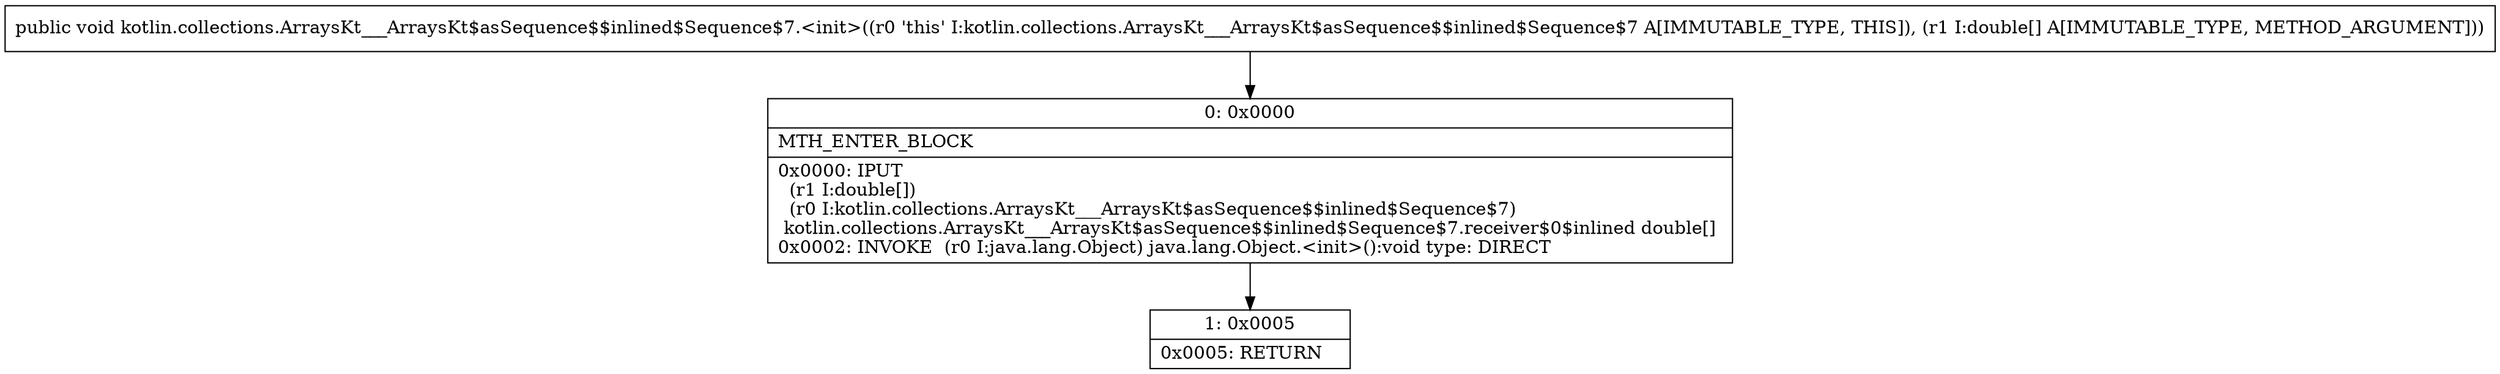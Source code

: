 digraph "CFG forkotlin.collections.ArraysKt___ArraysKt$asSequence$$inlined$Sequence$7.\<init\>([D)V" {
Node_0 [shape=record,label="{0\:\ 0x0000|MTH_ENTER_BLOCK\l|0x0000: IPUT  \l  (r1 I:double[])\l  (r0 I:kotlin.collections.ArraysKt___ArraysKt$asSequence$$inlined$Sequence$7)\l kotlin.collections.ArraysKt___ArraysKt$asSequence$$inlined$Sequence$7.receiver$0$inlined double[] \l0x0002: INVOKE  (r0 I:java.lang.Object) java.lang.Object.\<init\>():void type: DIRECT \l}"];
Node_1 [shape=record,label="{1\:\ 0x0005|0x0005: RETURN   \l}"];
MethodNode[shape=record,label="{public void kotlin.collections.ArraysKt___ArraysKt$asSequence$$inlined$Sequence$7.\<init\>((r0 'this' I:kotlin.collections.ArraysKt___ArraysKt$asSequence$$inlined$Sequence$7 A[IMMUTABLE_TYPE, THIS]), (r1 I:double[] A[IMMUTABLE_TYPE, METHOD_ARGUMENT])) }"];
MethodNode -> Node_0;
Node_0 -> Node_1;
}

